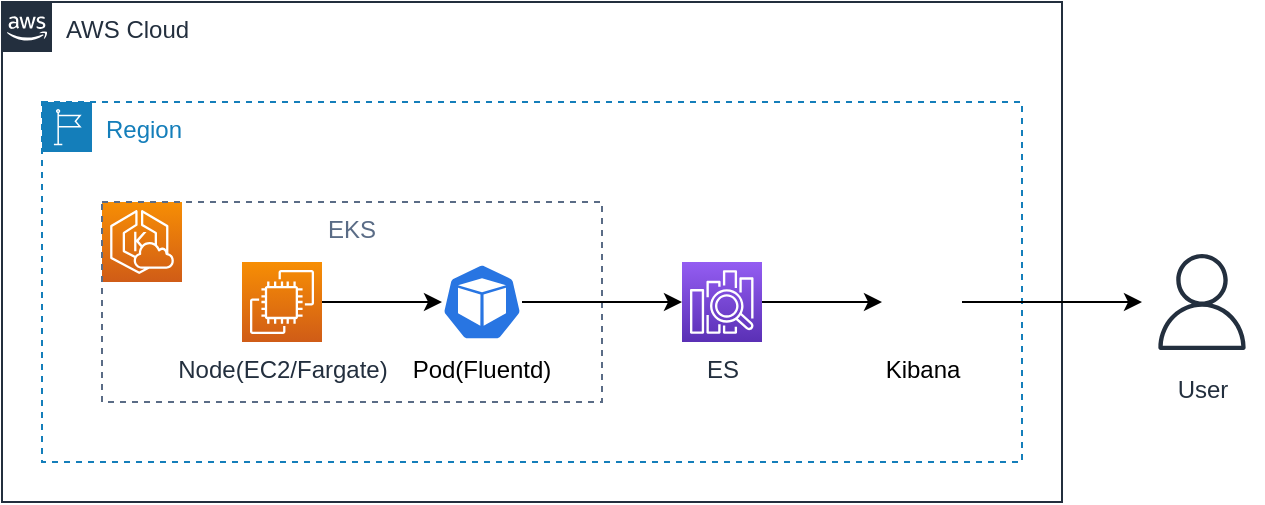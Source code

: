 <mxfile version="14.9.9" type="github">
  <diagram id="xP8Cye1lwGjC6NcUsz3Z" name="Page-1">
    <mxGraphModel dx="777" dy="392" grid="1" gridSize="10" guides="1" tooltips="1" connect="1" arrows="1" fold="1" page="1" pageScale="1" pageWidth="827" pageHeight="1169" math="0" shadow="0">
      <root>
        <mxCell id="0" />
        <mxCell id="1" parent="0" />
        <mxCell id="BSO0JzYaJAwREpAgDgcg-1" value="AWS Cloud" style="points=[[0,0],[0.25,0],[0.5,0],[0.75,0],[1,0],[1,0.25],[1,0.5],[1,0.75],[1,1],[0.75,1],[0.5,1],[0.25,1],[0,1],[0,0.75],[0,0.5],[0,0.25]];outlineConnect=0;gradientColor=none;html=1;whiteSpace=wrap;fontSize=12;fontStyle=0;shape=mxgraph.aws4.group;grIcon=mxgraph.aws4.group_aws_cloud_alt;strokeColor=#232F3E;fillColor=none;verticalAlign=top;align=left;spacingLeft=30;fontColor=#232F3E;dashed=0;" vertex="1" parent="1">
          <mxGeometry x="110" y="130" width="530" height="250" as="geometry" />
        </mxCell>
        <mxCell id="BSO0JzYaJAwREpAgDgcg-2" value="Region" style="points=[[0,0],[0.25,0],[0.5,0],[0.75,0],[1,0],[1,0.25],[1,0.5],[1,0.75],[1,1],[0.75,1],[0.5,1],[0.25,1],[0,1],[0,0.75],[0,0.5],[0,0.25]];outlineConnect=0;gradientColor=none;html=1;whiteSpace=wrap;fontSize=12;fontStyle=0;shape=mxgraph.aws4.group;grIcon=mxgraph.aws4.group_region;strokeColor=#147EBA;fillColor=none;verticalAlign=top;align=left;spacingLeft=30;fontColor=#147EBA;dashed=1;" vertex="1" parent="1">
          <mxGeometry x="130" y="180" width="490" height="180" as="geometry" />
        </mxCell>
        <mxCell id="BSO0JzYaJAwREpAgDgcg-3" value="" style="points=[[0,0,0],[0.25,0,0],[0.5,0,0],[0.75,0,0],[1,0,0],[0,1,0],[0.25,1,0],[0.5,1,0],[0.75,1,0],[1,1,0],[0,0.25,0],[0,0.5,0],[0,0.75,0],[1,0.25,0],[1,0.5,0],[1,0.75,0]];outlineConnect=0;fontColor=#232F3E;gradientColor=#F78E04;gradientDirection=north;fillColor=#D05C17;strokeColor=#ffffff;dashed=0;verticalLabelPosition=bottom;verticalAlign=top;align=center;html=1;fontSize=12;fontStyle=0;aspect=fixed;shape=mxgraph.aws4.resourceIcon;resIcon=mxgraph.aws4.eks_cloud;" vertex="1" parent="1">
          <mxGeometry x="160" y="230" width="40" height="40" as="geometry" />
        </mxCell>
        <mxCell id="BSO0JzYaJAwREpAgDgcg-4" value="EKS" style="fillColor=none;strokeColor=#5A6C86;dashed=1;verticalAlign=top;fontStyle=0;fontColor=#5A6C86;" vertex="1" parent="1">
          <mxGeometry x="160" y="230" width="250" height="100" as="geometry" />
        </mxCell>
        <mxCell id="BSO0JzYaJAwREpAgDgcg-5" value="Node(EC2/Fargate)" style="points=[[0,0,0],[0.25,0,0],[0.5,0,0],[0.75,0,0],[1,0,0],[0,1,0],[0.25,1,0],[0.5,1,0],[0.75,1,0],[1,1,0],[0,0.25,0],[0,0.5,0],[0,0.75,0],[1,0.25,0],[1,0.5,0],[1,0.75,0]];outlineConnect=0;fontColor=#232F3E;gradientColor=#F78E04;gradientDirection=north;fillColor=#D05C17;strokeColor=#ffffff;dashed=0;verticalLabelPosition=bottom;verticalAlign=top;align=center;html=1;fontSize=12;fontStyle=0;aspect=fixed;shape=mxgraph.aws4.resourceIcon;resIcon=mxgraph.aws4.ec2;" vertex="1" parent="1">
          <mxGeometry x="230" y="260" width="40" height="40" as="geometry" />
        </mxCell>
        <mxCell id="BSO0JzYaJAwREpAgDgcg-8" value="Pod(Fluentd)" style="text;html=1;strokeColor=none;fillColor=none;align=center;verticalAlign=middle;whiteSpace=wrap;rounded=0;" vertex="1" parent="1">
          <mxGeometry x="300" y="304" width="100" height="20" as="geometry" />
        </mxCell>
        <mxCell id="BSO0JzYaJAwREpAgDgcg-16" style="edgeStyle=orthogonalEdgeStyle;rounded=0;orthogonalLoop=1;jettySize=auto;html=1;endArrow=classic;endFill=1;" edge="1" parent="1" source="BSO0JzYaJAwREpAgDgcg-9" target="BSO0JzYaJAwREpAgDgcg-15">
          <mxGeometry relative="1" as="geometry" />
        </mxCell>
        <mxCell id="BSO0JzYaJAwREpAgDgcg-9" value="ES" style="points=[[0,0,0],[0.25,0,0],[0.5,0,0],[0.75,0,0],[1,0,0],[0,1,0],[0.25,1,0],[0.5,1,0],[0.75,1,0],[1,1,0],[0,0.25,0],[0,0.5,0],[0,0.75,0],[1,0.25,0],[1,0.5,0],[1,0.75,0]];outlineConnect=0;fontColor=#232F3E;gradientColor=#945DF2;gradientDirection=north;fillColor=#5A30B5;strokeColor=#ffffff;dashed=0;verticalLabelPosition=bottom;verticalAlign=top;align=center;html=1;fontSize=12;fontStyle=0;aspect=fixed;shape=mxgraph.aws4.resourceIcon;resIcon=mxgraph.aws4.elasticsearch_service;" vertex="1" parent="1">
          <mxGeometry x="450" y="260" width="40" height="40" as="geometry" />
        </mxCell>
        <mxCell id="BSO0JzYaJAwREpAgDgcg-11" value="User" style="outlineConnect=0;fontColor=#232F3E;gradientColor=none;strokeColor=#232F3E;fillColor=#ffffff;dashed=0;verticalLabelPosition=bottom;verticalAlign=top;align=center;html=1;fontSize=12;fontStyle=0;aspect=fixed;shape=mxgraph.aws4.resourceIcon;resIcon=mxgraph.aws4.user;" vertex="1" parent="1">
          <mxGeometry x="680" y="250" width="60" height="60" as="geometry" />
        </mxCell>
        <mxCell id="BSO0JzYaJAwREpAgDgcg-14" style="edgeStyle=orthogonalEdgeStyle;rounded=0;orthogonalLoop=1;jettySize=auto;html=1;endArrow=classic;endFill=1;" edge="1" parent="1" source="BSO0JzYaJAwREpAgDgcg-6" target="BSO0JzYaJAwREpAgDgcg-9">
          <mxGeometry relative="1" as="geometry" />
        </mxCell>
        <mxCell id="BSO0JzYaJAwREpAgDgcg-6" value="" style="html=1;dashed=0;whitespace=wrap;fillColor=#2875E2;strokeColor=#ffffff;points=[[0.005,0.63,0],[0.1,0.2,0],[0.9,0.2,0],[0.5,0,0],[0.995,0.63,0],[0.72,0.99,0],[0.5,1,0],[0.28,0.99,0]];shape=mxgraph.kubernetes.icon;prIcon=pod" vertex="1" parent="1">
          <mxGeometry x="330" y="256" width="40" height="48" as="geometry" />
        </mxCell>
        <mxCell id="BSO0JzYaJAwREpAgDgcg-13" value="" style="edgeStyle=orthogonalEdgeStyle;rounded=0;orthogonalLoop=1;jettySize=auto;html=1;endArrow=classic;endFill=1;" edge="1" parent="1" source="BSO0JzYaJAwREpAgDgcg-5" target="BSO0JzYaJAwREpAgDgcg-6">
          <mxGeometry relative="1" as="geometry">
            <mxPoint x="270" y="280" as="sourcePoint" />
            <mxPoint x="425" y="280" as="targetPoint" />
          </mxGeometry>
        </mxCell>
        <mxCell id="BSO0JzYaJAwREpAgDgcg-17" style="edgeStyle=orthogonalEdgeStyle;rounded=0;orthogonalLoop=1;jettySize=auto;html=1;endArrow=classic;endFill=1;" edge="1" parent="1" source="BSO0JzYaJAwREpAgDgcg-15" target="BSO0JzYaJAwREpAgDgcg-11">
          <mxGeometry relative="1" as="geometry" />
        </mxCell>
        <mxCell id="BSO0JzYaJAwREpAgDgcg-15" value="Kibana" style="shape=image;html=1;verticalAlign=top;verticalLabelPosition=bottom;labelBackgroundColor=#ffffff;imageAspect=0;aspect=fixed;image=https://cdn4.iconfinder.com/data/icons/logos-brands-5/24/kibana-128.png" vertex="1" parent="1">
          <mxGeometry x="550" y="260" width="40" height="40" as="geometry" />
        </mxCell>
      </root>
    </mxGraphModel>
  </diagram>
</mxfile>
